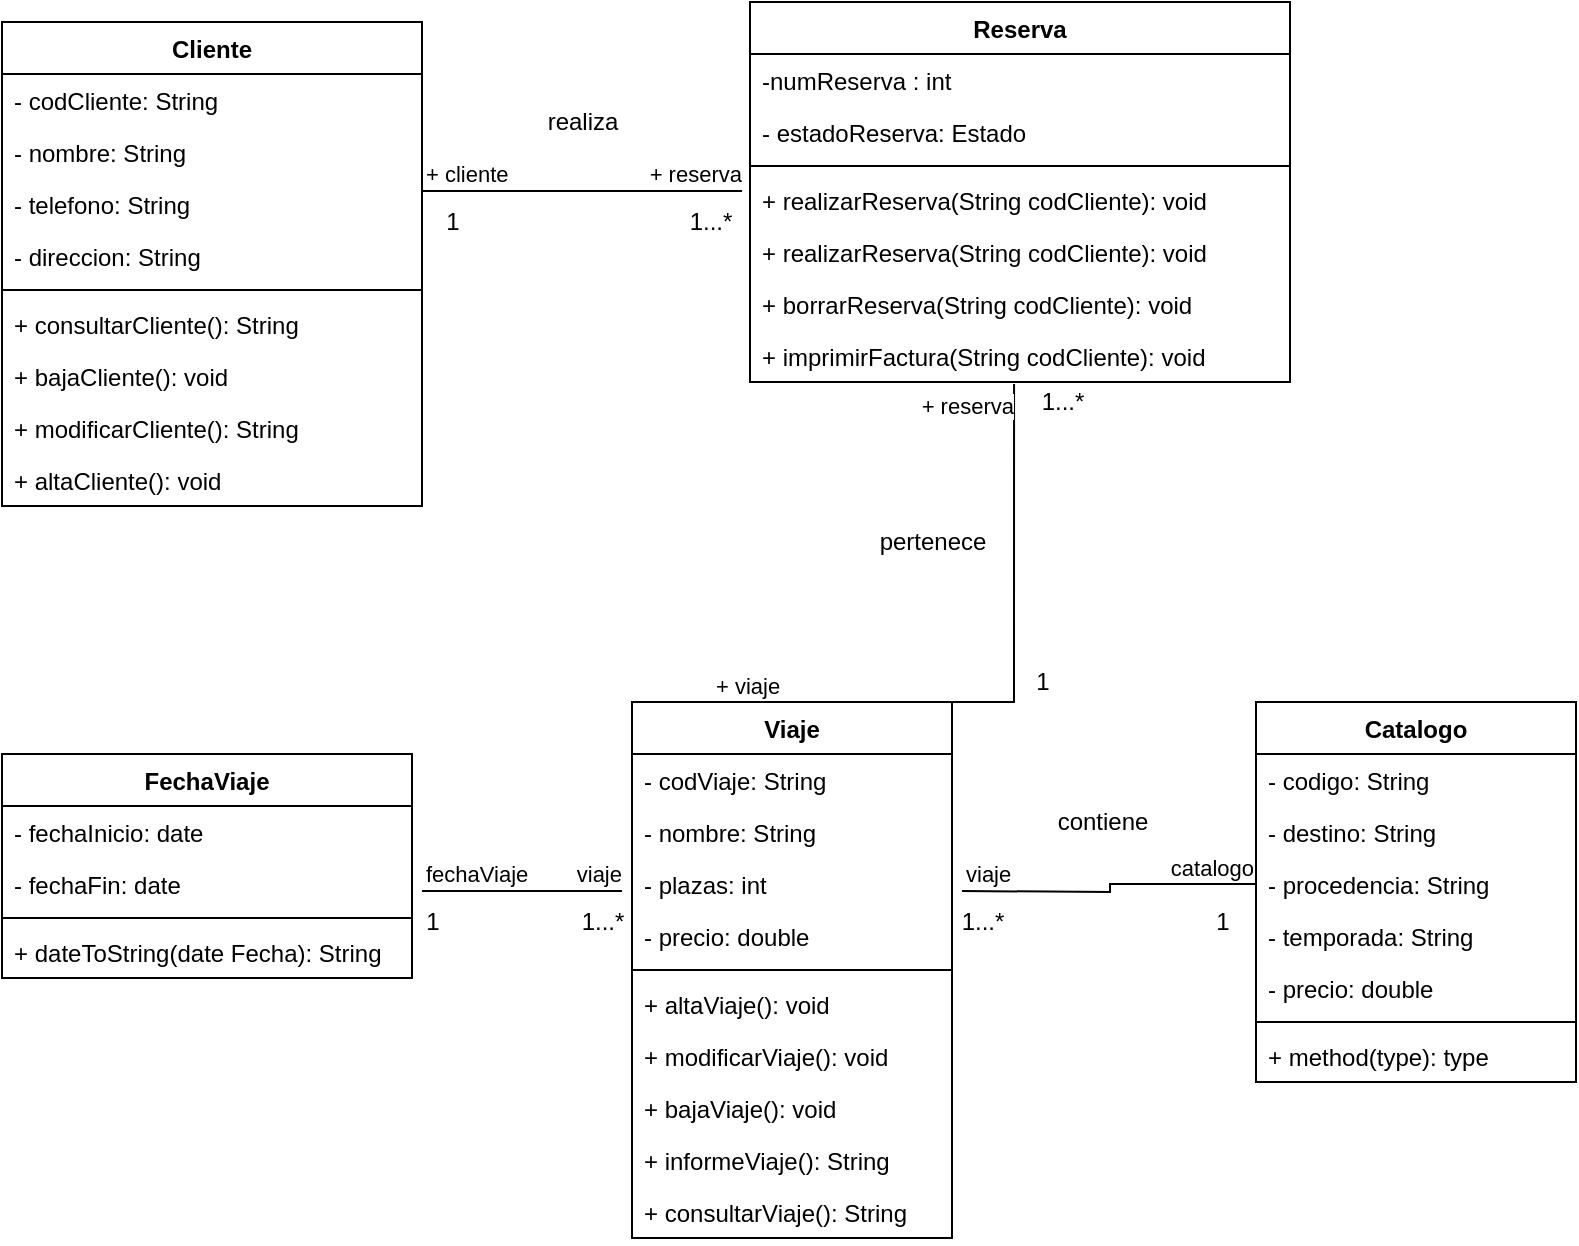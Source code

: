 <mxfile version="19.0.2" type="github">
  <diagram id="C5RBs43oDa-KdzZeNtuy" name="Page-1">
    <mxGraphModel dx="1102" dy="582" grid="1" gridSize="10" guides="1" tooltips="1" connect="1" arrows="1" fold="1" page="1" pageScale="1" pageWidth="827" pageHeight="1169" math="0" shadow="0">
      <root>
        <mxCell id="WIyWlLk6GJQsqaUBKTNV-0" />
        <mxCell id="WIyWlLk6GJQsqaUBKTNV-1" parent="WIyWlLk6GJQsqaUBKTNV-0" />
        <mxCell id="hqJUvCEREtYTiYYcqMiZ-0" value="Cliente" style="swimlane;fontStyle=1;align=center;verticalAlign=top;childLayout=stackLayout;horizontal=1;startSize=26;horizontalStack=0;resizeParent=1;resizeParentMax=0;resizeLast=0;collapsible=1;marginBottom=0;" vertex="1" parent="WIyWlLk6GJQsqaUBKTNV-1">
          <mxGeometry x="40" y="40" width="210" height="242" as="geometry" />
        </mxCell>
        <mxCell id="hqJUvCEREtYTiYYcqMiZ-1" value="- codCliente: String" style="text;strokeColor=none;fillColor=none;align=left;verticalAlign=top;spacingLeft=4;spacingRight=4;overflow=hidden;rotatable=0;points=[[0,0.5],[1,0.5]];portConstraint=eastwest;" vertex="1" parent="hqJUvCEREtYTiYYcqMiZ-0">
          <mxGeometry y="26" width="210" height="26" as="geometry" />
        </mxCell>
        <mxCell id="hqJUvCEREtYTiYYcqMiZ-17" value="- nombre: String" style="text;strokeColor=none;fillColor=none;align=left;verticalAlign=top;spacingLeft=4;spacingRight=4;overflow=hidden;rotatable=0;points=[[0,0.5],[1,0.5]];portConstraint=eastwest;" vertex="1" parent="hqJUvCEREtYTiYYcqMiZ-0">
          <mxGeometry y="52" width="210" height="26" as="geometry" />
        </mxCell>
        <mxCell id="hqJUvCEREtYTiYYcqMiZ-16" value="- telefono: String" style="text;strokeColor=none;fillColor=none;align=left;verticalAlign=top;spacingLeft=4;spacingRight=4;overflow=hidden;rotatable=0;points=[[0,0.5],[1,0.5]];portConstraint=eastwest;" vertex="1" parent="hqJUvCEREtYTiYYcqMiZ-0">
          <mxGeometry y="78" width="210" height="26" as="geometry" />
        </mxCell>
        <mxCell id="hqJUvCEREtYTiYYcqMiZ-18" value="- direccion: String" style="text;strokeColor=none;fillColor=none;align=left;verticalAlign=top;spacingLeft=4;spacingRight=4;overflow=hidden;rotatable=0;points=[[0,0.5],[1,0.5]];portConstraint=eastwest;" vertex="1" parent="hqJUvCEREtYTiYYcqMiZ-0">
          <mxGeometry y="104" width="210" height="26" as="geometry" />
        </mxCell>
        <mxCell id="hqJUvCEREtYTiYYcqMiZ-2" value="" style="line;strokeWidth=1;fillColor=none;align=left;verticalAlign=middle;spacingTop=-1;spacingLeft=3;spacingRight=3;rotatable=0;labelPosition=right;points=[];portConstraint=eastwest;" vertex="1" parent="hqJUvCEREtYTiYYcqMiZ-0">
          <mxGeometry y="130" width="210" height="8" as="geometry" />
        </mxCell>
        <mxCell id="hqJUvCEREtYTiYYcqMiZ-3" value="+ consultarCliente(): String" style="text;strokeColor=none;fillColor=none;align=left;verticalAlign=top;spacingLeft=4;spacingRight=4;overflow=hidden;rotatable=0;points=[[0,0.5],[1,0.5]];portConstraint=eastwest;" vertex="1" parent="hqJUvCEREtYTiYYcqMiZ-0">
          <mxGeometry y="138" width="210" height="26" as="geometry" />
        </mxCell>
        <mxCell id="hqJUvCEREtYTiYYcqMiZ-35" value="+ bajaCliente(): void" style="text;strokeColor=none;fillColor=none;align=left;verticalAlign=top;spacingLeft=4;spacingRight=4;overflow=hidden;rotatable=0;points=[[0,0.5],[1,0.5]];portConstraint=eastwest;" vertex="1" parent="hqJUvCEREtYTiYYcqMiZ-0">
          <mxGeometry y="164" width="210" height="26" as="geometry" />
        </mxCell>
        <mxCell id="hqJUvCEREtYTiYYcqMiZ-36" value="+ modificarCliente(): String" style="text;strokeColor=none;fillColor=none;align=left;verticalAlign=top;spacingLeft=4;spacingRight=4;overflow=hidden;rotatable=0;points=[[0,0.5],[1,0.5]];portConstraint=eastwest;" vertex="1" parent="hqJUvCEREtYTiYYcqMiZ-0">
          <mxGeometry y="190" width="210" height="26" as="geometry" />
        </mxCell>
        <mxCell id="hqJUvCEREtYTiYYcqMiZ-34" value="+ altaCliente(): void" style="text;strokeColor=none;fillColor=none;align=left;verticalAlign=top;spacingLeft=4;spacingRight=4;overflow=hidden;rotatable=0;points=[[0,0.5],[1,0.5]];portConstraint=eastwest;" vertex="1" parent="hqJUvCEREtYTiYYcqMiZ-0">
          <mxGeometry y="216" width="210" height="26" as="geometry" />
        </mxCell>
        <mxCell id="hqJUvCEREtYTiYYcqMiZ-4" value="Viaje" style="swimlane;fontStyle=1;align=center;verticalAlign=top;childLayout=stackLayout;horizontal=1;startSize=26;horizontalStack=0;resizeParent=1;resizeParentMax=0;resizeLast=0;collapsible=1;marginBottom=0;" vertex="1" parent="WIyWlLk6GJQsqaUBKTNV-1">
          <mxGeometry x="355" y="380" width="160" height="268" as="geometry" />
        </mxCell>
        <mxCell id="hqJUvCEREtYTiYYcqMiZ-5" value="- codViaje: String" style="text;strokeColor=none;fillColor=none;align=left;verticalAlign=top;spacingLeft=4;spacingRight=4;overflow=hidden;rotatable=0;points=[[0,0.5],[1,0.5]];portConstraint=eastwest;" vertex="1" parent="hqJUvCEREtYTiYYcqMiZ-4">
          <mxGeometry y="26" width="160" height="26" as="geometry" />
        </mxCell>
        <mxCell id="hqJUvCEREtYTiYYcqMiZ-19" value="- nombre: String" style="text;strokeColor=none;fillColor=none;align=left;verticalAlign=top;spacingLeft=4;spacingRight=4;overflow=hidden;rotatable=0;points=[[0,0.5],[1,0.5]];portConstraint=eastwest;" vertex="1" parent="hqJUvCEREtYTiYYcqMiZ-4">
          <mxGeometry y="52" width="160" height="26" as="geometry" />
        </mxCell>
        <mxCell id="hqJUvCEREtYTiYYcqMiZ-20" value="- plazas: int" style="text;strokeColor=none;fillColor=none;align=left;verticalAlign=top;spacingLeft=4;spacingRight=4;overflow=hidden;rotatable=0;points=[[0,0.5],[1,0.5]];portConstraint=eastwest;" vertex="1" parent="hqJUvCEREtYTiYYcqMiZ-4">
          <mxGeometry y="78" width="160" height="26" as="geometry" />
        </mxCell>
        <mxCell id="hqJUvCEREtYTiYYcqMiZ-21" value="- precio: double" style="text;strokeColor=none;fillColor=none;align=left;verticalAlign=top;spacingLeft=4;spacingRight=4;overflow=hidden;rotatable=0;points=[[0,0.5],[1,0.5]];portConstraint=eastwest;" vertex="1" parent="hqJUvCEREtYTiYYcqMiZ-4">
          <mxGeometry y="104" width="160" height="26" as="geometry" />
        </mxCell>
        <mxCell id="hqJUvCEREtYTiYYcqMiZ-6" value="" style="line;strokeWidth=1;fillColor=none;align=left;verticalAlign=middle;spacingTop=-1;spacingLeft=3;spacingRight=3;rotatable=0;labelPosition=right;points=[];portConstraint=eastwest;" vertex="1" parent="hqJUvCEREtYTiYYcqMiZ-4">
          <mxGeometry y="130" width="160" height="8" as="geometry" />
        </mxCell>
        <mxCell id="hqJUvCEREtYTiYYcqMiZ-45" value="+ altaViaje(): void" style="text;strokeColor=none;fillColor=none;align=left;verticalAlign=top;spacingLeft=4;spacingRight=4;overflow=hidden;rotatable=0;points=[[0,0.5],[1,0.5]];portConstraint=eastwest;" vertex="1" parent="hqJUvCEREtYTiYYcqMiZ-4">
          <mxGeometry y="138" width="160" height="26" as="geometry" />
        </mxCell>
        <mxCell id="hqJUvCEREtYTiYYcqMiZ-46" value="+ modificarViaje(): void" style="text;strokeColor=none;fillColor=none;align=left;verticalAlign=top;spacingLeft=4;spacingRight=4;overflow=hidden;rotatable=0;points=[[0,0.5],[1,0.5]];portConstraint=eastwest;" vertex="1" parent="hqJUvCEREtYTiYYcqMiZ-4">
          <mxGeometry y="164" width="160" height="26" as="geometry" />
        </mxCell>
        <mxCell id="hqJUvCEREtYTiYYcqMiZ-43" value="+ bajaViaje(): void" style="text;strokeColor=none;fillColor=none;align=left;verticalAlign=top;spacingLeft=4;spacingRight=4;overflow=hidden;rotatable=0;points=[[0,0.5],[1,0.5]];portConstraint=eastwest;" vertex="1" parent="hqJUvCEREtYTiYYcqMiZ-4">
          <mxGeometry y="190" width="160" height="26" as="geometry" />
        </mxCell>
        <mxCell id="hqJUvCEREtYTiYYcqMiZ-48" value="+ informeViaje(): String" style="text;strokeColor=none;fillColor=none;align=left;verticalAlign=top;spacingLeft=4;spacingRight=4;overflow=hidden;rotatable=0;points=[[0,0.5],[1,0.5]];portConstraint=eastwest;" vertex="1" parent="hqJUvCEREtYTiYYcqMiZ-4">
          <mxGeometry y="216" width="160" height="26" as="geometry" />
        </mxCell>
        <mxCell id="hqJUvCEREtYTiYYcqMiZ-42" value="+ consultarViaje(): String" style="text;strokeColor=none;fillColor=none;align=left;verticalAlign=top;spacingLeft=4;spacingRight=4;overflow=hidden;rotatable=0;points=[[0,0.5],[1,0.5]];portConstraint=eastwest;" vertex="1" parent="hqJUvCEREtYTiYYcqMiZ-4">
          <mxGeometry y="242" width="160" height="26" as="geometry" />
        </mxCell>
        <mxCell id="hqJUvCEREtYTiYYcqMiZ-8" value="Reserva" style="swimlane;fontStyle=1;align=center;verticalAlign=top;childLayout=stackLayout;horizontal=1;startSize=26;horizontalStack=0;resizeParent=1;resizeParentMax=0;resizeLast=0;collapsible=1;marginBottom=0;" vertex="1" parent="WIyWlLk6GJQsqaUBKTNV-1">
          <mxGeometry x="414" y="30" width="270" height="190" as="geometry" />
        </mxCell>
        <mxCell id="hqJUvCEREtYTiYYcqMiZ-9" value="-numReserva : int" style="text;strokeColor=none;fillColor=none;align=left;verticalAlign=top;spacingLeft=4;spacingRight=4;overflow=hidden;rotatable=0;points=[[0,0.5],[1,0.5]];portConstraint=eastwest;" vertex="1" parent="hqJUvCEREtYTiYYcqMiZ-8">
          <mxGeometry y="26" width="270" height="26" as="geometry" />
        </mxCell>
        <mxCell id="hqJUvCEREtYTiYYcqMiZ-22" value="- estadoReserva: Estado" style="text;strokeColor=none;fillColor=none;align=left;verticalAlign=top;spacingLeft=4;spacingRight=4;overflow=hidden;rotatable=0;points=[[0,0.5],[1,0.5]];portConstraint=eastwest;" vertex="1" parent="hqJUvCEREtYTiYYcqMiZ-8">
          <mxGeometry y="52" width="270" height="26" as="geometry" />
        </mxCell>
        <mxCell id="hqJUvCEREtYTiYYcqMiZ-10" value="" style="line;strokeWidth=1;fillColor=none;align=left;verticalAlign=middle;spacingTop=-1;spacingLeft=3;spacingRight=3;rotatable=0;labelPosition=right;points=[];portConstraint=eastwest;" vertex="1" parent="hqJUvCEREtYTiYYcqMiZ-8">
          <mxGeometry y="78" width="270" height="8" as="geometry" />
        </mxCell>
        <mxCell id="hqJUvCEREtYTiYYcqMiZ-11" value="+ realizarReserva(String codCliente): void" style="text;strokeColor=none;fillColor=none;align=left;verticalAlign=top;spacingLeft=4;spacingRight=4;overflow=hidden;rotatable=0;points=[[0,0.5],[1,0.5]];portConstraint=eastwest;" vertex="1" parent="hqJUvCEREtYTiYYcqMiZ-8">
          <mxGeometry y="86" width="270" height="26" as="geometry" />
        </mxCell>
        <mxCell id="hqJUvCEREtYTiYYcqMiZ-32" value="+ realizarReserva(String codCliente): void" style="text;strokeColor=none;fillColor=none;align=left;verticalAlign=top;spacingLeft=4;spacingRight=4;overflow=hidden;rotatable=0;points=[[0,0.5],[1,0.5]];portConstraint=eastwest;" vertex="1" parent="hqJUvCEREtYTiYYcqMiZ-8">
          <mxGeometry y="112" width="270" height="26" as="geometry" />
        </mxCell>
        <mxCell id="hqJUvCEREtYTiYYcqMiZ-31" value="+ borrarReserva(String codCliente): void" style="text;strokeColor=none;fillColor=none;align=left;verticalAlign=top;spacingLeft=4;spacingRight=4;overflow=hidden;rotatable=0;points=[[0,0.5],[1,0.5]];portConstraint=eastwest;" vertex="1" parent="hqJUvCEREtYTiYYcqMiZ-8">
          <mxGeometry y="138" width="270" height="26" as="geometry" />
        </mxCell>
        <mxCell id="hqJUvCEREtYTiYYcqMiZ-33" value="+ imprimirFactura(String codCliente): void" style="text;strokeColor=none;fillColor=none;align=left;verticalAlign=top;spacingLeft=4;spacingRight=4;overflow=hidden;rotatable=0;points=[[0,0.5],[1,0.5]];portConstraint=eastwest;" vertex="1" parent="hqJUvCEREtYTiYYcqMiZ-8">
          <mxGeometry y="164" width="270" height="26" as="geometry" />
        </mxCell>
        <mxCell id="hqJUvCEREtYTiYYcqMiZ-12" value="Catalogo" style="swimlane;fontStyle=1;align=center;verticalAlign=top;childLayout=stackLayout;horizontal=1;startSize=26;horizontalStack=0;resizeParent=1;resizeParentMax=0;resizeLast=0;collapsible=1;marginBottom=0;" vertex="1" parent="WIyWlLk6GJQsqaUBKTNV-1">
          <mxGeometry x="667" y="380" width="160" height="190" as="geometry" />
        </mxCell>
        <mxCell id="hqJUvCEREtYTiYYcqMiZ-13" value="- codigo: String" style="text;strokeColor=none;fillColor=none;align=left;verticalAlign=top;spacingLeft=4;spacingRight=4;overflow=hidden;rotatable=0;points=[[0,0.5],[1,0.5]];portConstraint=eastwest;" vertex="1" parent="hqJUvCEREtYTiYYcqMiZ-12">
          <mxGeometry y="26" width="160" height="26" as="geometry" />
        </mxCell>
        <mxCell id="hqJUvCEREtYTiYYcqMiZ-23" value="- destino: String" style="text;strokeColor=none;fillColor=none;align=left;verticalAlign=top;spacingLeft=4;spacingRight=4;overflow=hidden;rotatable=0;points=[[0,0.5],[1,0.5]];portConstraint=eastwest;" vertex="1" parent="hqJUvCEREtYTiYYcqMiZ-12">
          <mxGeometry y="52" width="160" height="26" as="geometry" />
        </mxCell>
        <mxCell id="hqJUvCEREtYTiYYcqMiZ-25" value="- procedencia: String" style="text;strokeColor=none;fillColor=none;align=left;verticalAlign=top;spacingLeft=4;spacingRight=4;overflow=hidden;rotatable=0;points=[[0,0.5],[1,0.5]];portConstraint=eastwest;" vertex="1" parent="hqJUvCEREtYTiYYcqMiZ-12">
          <mxGeometry y="78" width="160" height="26" as="geometry" />
        </mxCell>
        <mxCell id="hqJUvCEREtYTiYYcqMiZ-24" value="- temporada: String" style="text;strokeColor=none;fillColor=none;align=left;verticalAlign=top;spacingLeft=4;spacingRight=4;overflow=hidden;rotatable=0;points=[[0,0.5],[1,0.5]];portConstraint=eastwest;" vertex="1" parent="hqJUvCEREtYTiYYcqMiZ-12">
          <mxGeometry y="104" width="160" height="26" as="geometry" />
        </mxCell>
        <mxCell id="hqJUvCEREtYTiYYcqMiZ-26" value="- precio: double" style="text;strokeColor=none;fillColor=none;align=left;verticalAlign=top;spacingLeft=4;spacingRight=4;overflow=hidden;rotatable=0;points=[[0,0.5],[1,0.5]];portConstraint=eastwest;" vertex="1" parent="hqJUvCEREtYTiYYcqMiZ-12">
          <mxGeometry y="130" width="160" height="26" as="geometry" />
        </mxCell>
        <mxCell id="hqJUvCEREtYTiYYcqMiZ-14" value="" style="line;strokeWidth=1;fillColor=none;align=left;verticalAlign=middle;spacingTop=-1;spacingLeft=3;spacingRight=3;rotatable=0;labelPosition=right;points=[];portConstraint=eastwest;" vertex="1" parent="hqJUvCEREtYTiYYcqMiZ-12">
          <mxGeometry y="156" width="160" height="8" as="geometry" />
        </mxCell>
        <mxCell id="hqJUvCEREtYTiYYcqMiZ-15" value="+ method(type): type" style="text;strokeColor=none;fillColor=none;align=left;verticalAlign=top;spacingLeft=4;spacingRight=4;overflow=hidden;rotatable=0;points=[[0,0.5],[1,0.5]];portConstraint=eastwest;" vertex="1" parent="hqJUvCEREtYTiYYcqMiZ-12">
          <mxGeometry y="164" width="160" height="26" as="geometry" />
        </mxCell>
        <mxCell id="hqJUvCEREtYTiYYcqMiZ-27" value="FechaViaje" style="swimlane;fontStyle=1;align=center;verticalAlign=top;childLayout=stackLayout;horizontal=1;startSize=26;horizontalStack=0;resizeParent=1;resizeParentMax=0;resizeLast=0;collapsible=1;marginBottom=0;" vertex="1" parent="WIyWlLk6GJQsqaUBKTNV-1">
          <mxGeometry x="40" y="406" width="205" height="112" as="geometry" />
        </mxCell>
        <mxCell id="hqJUvCEREtYTiYYcqMiZ-28" value="- fechaInicio: date" style="text;strokeColor=none;fillColor=none;align=left;verticalAlign=top;spacingLeft=4;spacingRight=4;overflow=hidden;rotatable=0;points=[[0,0.5],[1,0.5]];portConstraint=eastwest;" vertex="1" parent="hqJUvCEREtYTiYYcqMiZ-27">
          <mxGeometry y="26" width="205" height="26" as="geometry" />
        </mxCell>
        <mxCell id="hqJUvCEREtYTiYYcqMiZ-41" value="- fechaFin: date" style="text;strokeColor=none;fillColor=none;align=left;verticalAlign=top;spacingLeft=4;spacingRight=4;overflow=hidden;rotatable=0;points=[[0,0.5],[1,0.5]];portConstraint=eastwest;" vertex="1" parent="hqJUvCEREtYTiYYcqMiZ-27">
          <mxGeometry y="52" width="205" height="26" as="geometry" />
        </mxCell>
        <mxCell id="hqJUvCEREtYTiYYcqMiZ-29" value="" style="line;strokeWidth=1;fillColor=none;align=left;verticalAlign=middle;spacingTop=-1;spacingLeft=3;spacingRight=3;rotatable=0;labelPosition=right;points=[];portConstraint=eastwest;" vertex="1" parent="hqJUvCEREtYTiYYcqMiZ-27">
          <mxGeometry y="78" width="205" height="8" as="geometry" />
        </mxCell>
        <mxCell id="hqJUvCEREtYTiYYcqMiZ-30" value="+ dateToString(date Fecha): String" style="text;strokeColor=none;fillColor=none;align=left;verticalAlign=top;spacingLeft=4;spacingRight=4;overflow=hidden;rotatable=0;points=[[0,0.5],[1,0.5]];portConstraint=eastwest;" vertex="1" parent="hqJUvCEREtYTiYYcqMiZ-27">
          <mxGeometry y="86" width="205" height="26" as="geometry" />
        </mxCell>
        <mxCell id="hqJUvCEREtYTiYYcqMiZ-49" value="" style="endArrow=none;html=1;edgeStyle=orthogonalEdgeStyle;rounded=0;" edge="1" parent="WIyWlLk6GJQsqaUBKTNV-1">
          <mxGeometry relative="1" as="geometry">
            <mxPoint x="250" y="474.5" as="sourcePoint" />
            <mxPoint x="350" y="474.5" as="targetPoint" />
          </mxGeometry>
        </mxCell>
        <mxCell id="hqJUvCEREtYTiYYcqMiZ-50" value="fechaViaje" style="edgeLabel;resizable=0;html=1;align=left;verticalAlign=bottom;" connectable="0" vertex="1" parent="hqJUvCEREtYTiYYcqMiZ-49">
          <mxGeometry x="-1" relative="1" as="geometry" />
        </mxCell>
        <mxCell id="hqJUvCEREtYTiYYcqMiZ-51" value="viaje" style="edgeLabel;resizable=0;html=1;align=right;verticalAlign=bottom;" connectable="0" vertex="1" parent="hqJUvCEREtYTiYYcqMiZ-49">
          <mxGeometry x="1" relative="1" as="geometry" />
        </mxCell>
        <mxCell id="hqJUvCEREtYTiYYcqMiZ-52" value="1...*" style="text;html=1;resizable=0;autosize=1;align=center;verticalAlign=middle;points=[];fillColor=none;strokeColor=none;rounded=0;" vertex="1" parent="WIyWlLk6GJQsqaUBKTNV-1">
          <mxGeometry x="320" y="480" width="40" height="20" as="geometry" />
        </mxCell>
        <mxCell id="hqJUvCEREtYTiYYcqMiZ-54" value="1" style="text;html=1;resizable=0;autosize=1;align=center;verticalAlign=middle;points=[];fillColor=none;strokeColor=none;rounded=0;" vertex="1" parent="WIyWlLk6GJQsqaUBKTNV-1">
          <mxGeometry x="245" y="480" width="20" height="20" as="geometry" />
        </mxCell>
        <mxCell id="hqJUvCEREtYTiYYcqMiZ-55" value="" style="endArrow=none;html=1;edgeStyle=orthogonalEdgeStyle;rounded=0;entryX=0;entryY=0.5;entryDx=0;entryDy=0;" edge="1" parent="WIyWlLk6GJQsqaUBKTNV-1" target="hqJUvCEREtYTiYYcqMiZ-25">
          <mxGeometry relative="1" as="geometry">
            <mxPoint x="520" y="474.5" as="sourcePoint" />
            <mxPoint x="680" y="474.5" as="targetPoint" />
          </mxGeometry>
        </mxCell>
        <mxCell id="hqJUvCEREtYTiYYcqMiZ-56" value="viaje" style="edgeLabel;resizable=0;html=1;align=left;verticalAlign=bottom;" connectable="0" vertex="1" parent="hqJUvCEREtYTiYYcqMiZ-55">
          <mxGeometry x="-1" relative="1" as="geometry" />
        </mxCell>
        <mxCell id="hqJUvCEREtYTiYYcqMiZ-57" value="catalogo" style="edgeLabel;resizable=0;html=1;align=right;verticalAlign=bottom;" connectable="0" vertex="1" parent="hqJUvCEREtYTiYYcqMiZ-55">
          <mxGeometry x="1" relative="1" as="geometry" />
        </mxCell>
        <mxCell id="hqJUvCEREtYTiYYcqMiZ-58" value="1" style="text;html=1;resizable=0;autosize=1;align=center;verticalAlign=middle;points=[];fillColor=none;strokeColor=none;rounded=0;" vertex="1" parent="WIyWlLk6GJQsqaUBKTNV-1">
          <mxGeometry x="640" y="480" width="20" height="20" as="geometry" />
        </mxCell>
        <mxCell id="hqJUvCEREtYTiYYcqMiZ-59" value="1...*" style="text;html=1;resizable=0;autosize=1;align=center;verticalAlign=middle;points=[];fillColor=none;strokeColor=none;rounded=0;" vertex="1" parent="WIyWlLk6GJQsqaUBKTNV-1">
          <mxGeometry x="510" y="480" width="40" height="20" as="geometry" />
        </mxCell>
        <mxCell id="hqJUvCEREtYTiYYcqMiZ-60" value="contiene" style="text;html=1;resizable=0;autosize=1;align=center;verticalAlign=middle;points=[];fillColor=none;strokeColor=none;rounded=0;" vertex="1" parent="WIyWlLk6GJQsqaUBKTNV-1">
          <mxGeometry x="560" y="430" width="60" height="20" as="geometry" />
        </mxCell>
        <mxCell id="hqJUvCEREtYTiYYcqMiZ-61" value="" style="endArrow=none;html=1;edgeStyle=orthogonalEdgeStyle;rounded=0;" edge="1" parent="WIyWlLk6GJQsqaUBKTNV-1">
          <mxGeometry relative="1" as="geometry">
            <mxPoint x="250" y="124.5" as="sourcePoint" />
            <mxPoint x="410" y="124.5" as="targetPoint" />
          </mxGeometry>
        </mxCell>
        <mxCell id="hqJUvCEREtYTiYYcqMiZ-62" value="+ cliente" style="edgeLabel;resizable=0;html=1;align=left;verticalAlign=bottom;" connectable="0" vertex="1" parent="hqJUvCEREtYTiYYcqMiZ-61">
          <mxGeometry x="-1" relative="1" as="geometry" />
        </mxCell>
        <mxCell id="hqJUvCEREtYTiYYcqMiZ-63" value="+ reserva" style="edgeLabel;resizable=0;html=1;align=right;verticalAlign=bottom;" connectable="0" vertex="1" parent="hqJUvCEREtYTiYYcqMiZ-61">
          <mxGeometry x="1" relative="1" as="geometry" />
        </mxCell>
        <mxCell id="hqJUvCEREtYTiYYcqMiZ-64" value="realiza" style="text;html=1;resizable=0;autosize=1;align=center;verticalAlign=middle;points=[];fillColor=none;strokeColor=none;rounded=0;" vertex="1" parent="WIyWlLk6GJQsqaUBKTNV-1">
          <mxGeometry x="305" y="80" width="50" height="20" as="geometry" />
        </mxCell>
        <mxCell id="hqJUvCEREtYTiYYcqMiZ-65" value="1...*" style="text;html=1;resizable=0;autosize=1;align=center;verticalAlign=middle;points=[];fillColor=none;strokeColor=none;rounded=0;" vertex="1" parent="WIyWlLk6GJQsqaUBKTNV-1">
          <mxGeometry x="374" y="130" width="40" height="20" as="geometry" />
        </mxCell>
        <mxCell id="hqJUvCEREtYTiYYcqMiZ-66" value="1" style="text;html=1;resizable=0;autosize=1;align=center;verticalAlign=middle;points=[];fillColor=none;strokeColor=none;rounded=0;" vertex="1" parent="WIyWlLk6GJQsqaUBKTNV-1">
          <mxGeometry x="255" y="130" width="20" height="20" as="geometry" />
        </mxCell>
        <mxCell id="hqJUvCEREtYTiYYcqMiZ-69" value="" style="endArrow=none;html=1;edgeStyle=orthogonalEdgeStyle;rounded=0;exitX=0.5;exitY=0;exitDx=0;exitDy=0;entryX=0.489;entryY=1.038;entryDx=0;entryDy=0;entryPerimeter=0;" edge="1" parent="WIyWlLk6GJQsqaUBKTNV-1" source="hqJUvCEREtYTiYYcqMiZ-4" target="hqJUvCEREtYTiYYcqMiZ-33">
          <mxGeometry relative="1" as="geometry">
            <mxPoint x="330" y="310" as="sourcePoint" />
            <mxPoint x="490" y="310" as="targetPoint" />
            <Array as="points">
              <mxPoint x="546" y="380" />
            </Array>
          </mxGeometry>
        </mxCell>
        <mxCell id="hqJUvCEREtYTiYYcqMiZ-70" value="+ viaje" style="edgeLabel;resizable=0;html=1;align=left;verticalAlign=bottom;" connectable="0" vertex="1" parent="hqJUvCEREtYTiYYcqMiZ-69">
          <mxGeometry x="-1" relative="1" as="geometry">
            <mxPoint x="-40" as="offset" />
          </mxGeometry>
        </mxCell>
        <mxCell id="hqJUvCEREtYTiYYcqMiZ-71" value="+ reserva" style="edgeLabel;resizable=0;html=1;align=right;verticalAlign=bottom;" connectable="0" vertex="1" parent="hqJUvCEREtYTiYYcqMiZ-69">
          <mxGeometry x="1" relative="1" as="geometry">
            <mxPoint y="19" as="offset" />
          </mxGeometry>
        </mxCell>
        <mxCell id="hqJUvCEREtYTiYYcqMiZ-72" value="pertenece" style="text;html=1;resizable=0;autosize=1;align=center;verticalAlign=middle;points=[];fillColor=none;strokeColor=none;rounded=0;" vertex="1" parent="WIyWlLk6GJQsqaUBKTNV-1">
          <mxGeometry x="470" y="290" width="70" height="20" as="geometry" />
        </mxCell>
        <mxCell id="hqJUvCEREtYTiYYcqMiZ-73" value="1...*" style="text;html=1;resizable=0;autosize=1;align=center;verticalAlign=middle;points=[];fillColor=none;strokeColor=none;rounded=0;" vertex="1" parent="WIyWlLk6GJQsqaUBKTNV-1">
          <mxGeometry x="550" y="220" width="40" height="20" as="geometry" />
        </mxCell>
        <mxCell id="hqJUvCEREtYTiYYcqMiZ-74" value="1" style="text;html=1;resizable=0;autosize=1;align=center;verticalAlign=middle;points=[];fillColor=none;strokeColor=none;rounded=0;" vertex="1" parent="WIyWlLk6GJQsqaUBKTNV-1">
          <mxGeometry x="550" y="360" width="20" height="20" as="geometry" />
        </mxCell>
      </root>
    </mxGraphModel>
  </diagram>
</mxfile>
